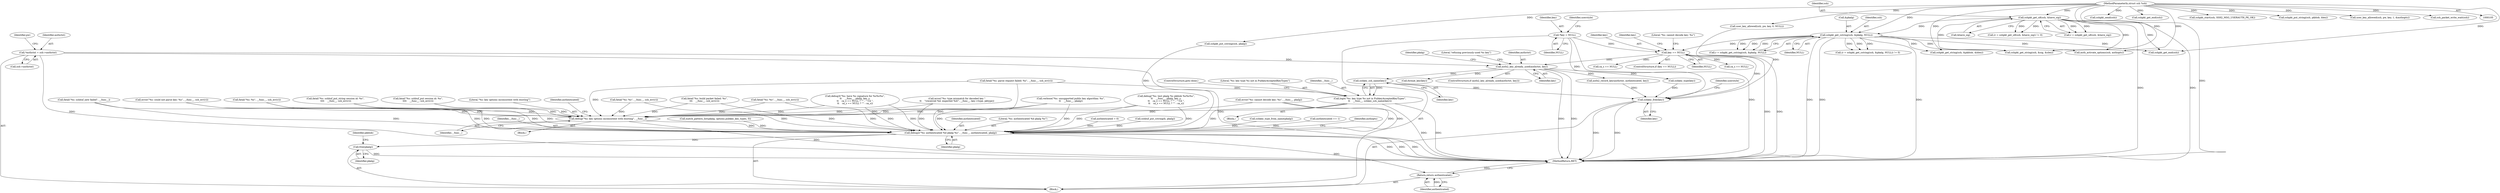 digraph "0_src_779974d35b4859c07bc3cb8a12c74b43b0a7d1e0_1@pointer" {
"1000297" [label="(Call,sshkey_ssh_name(key))"];
"1000275" [label="(Call,auth2_key_already_used(authctxt, key))"];
"1000109" [label="(Call,*authctxt = ssh->authctxt)"];
"1000231" [label="(Call,key == NULL)"];
"1000122" [label="(Call,*key = NULL)"];
"1000178" [label="(Call,sshpkt_get_cstring(ssh, &pkalg, NULL))"];
"1000169" [label="(Call,sshpkt_get_u8(ssh, &have_sig))"];
"1000106" [label="(MethodParameterIn,struct ssh *ssh)"];
"1000294" [label="(Call,logit(\"%s: key type %s not in PubkeyAcceptedKeyTypes\",\n\t\t    __func__, sshkey_ssh_name(key)))"];
"1000642" [label="(Call,debug(\"%s: key options inconsistent with existing\", __func__))"];
"1000648" [label="(Call,debug2(\"%s: authenticated %d pkalg %s\", __func__, authenticated, pkalg))"];
"1000659" [label="(Call,free(pkalg))"];
"1000667" [label="(Return,return authenticated;)"];
"1000655" [label="(Call,sshkey_free(key))"];
"1000123" [label="(Identifier,key)"];
"1000167" [label="(Call,r = sshpkt_get_u8(ssh, &have_sig))"];
"1000574" [label="(Call,user_key_allowed(ssh, pw, key, 0, NULL))"];
"1000656" [label="(Identifier,key)"];
"1000179" [label="(Identifier,ssh)"];
"1000169" [label="(Call,sshpkt_get_u8(ssh, &have_sig))"];
"1000611" [label="(Call,sshpkt_send(ssh))"];
"1000296" [label="(Identifier,__func__)"];
"1000383" [label="(Call,fatal(\"%s: sshbuf_put session id: %s\",\n\t\t\t\t    __func__, ssh_err(r)))"];
"1000669" [label="(MethodReturn,RET)"];
"1000667" [label="(Return,return authenticated;)"];
"1000340" [label="(Call,sshpkt_get_string(ssh, &sig, &slen))"];
"1000302" [label="(Call,format_key(key))"];
"1000324" [label="(Call,ca_s == NULL)"];
"1000318" [label="(Call,debug3(\"%s: have %s signature for %s%s%s\",\n\t\t    __func__, pkalg, key_s,\n\t\t    ca_s == NULL ? \"\" : \" CA \",\n\t\t    ca_s == NULL ? \"\" : ca_s))"];
"1000594" [label="(Call,sshpkt_put_cstring(ssh, pkalg))"];
"1000484" [label="(Call,fatal(\"%s: build packet failed: %s\",\n\t\t\t    __func__, ssh_err(r)))"];
"1000187" [label="(Call,sshpkt_get_string(ssh, &pkblob, &blen))"];
"1000399" [label="(Call,fatal(\"%s: sshbuf_put_string session id: %s\",\n \t\t\t\t    __func__, ssh_err(r)))"];
"1000110" [label="(Identifier,authctxt)"];
"1000230" [label="(ControlStructure,if (key == NULL))"];
"1000537" [label="(Call,auth2_record_key(authctxt, authenticated, key))"];
"1000620" [label="(Call,fatal(\"%s: %s\", __func__, ssh_err(r)))"];
"1000662" [label="(Identifier,pkblob)"];
"1000668" [label="(Identifier,authenticated)"];
"1000287" [label="(Identifier,pkalg)"];
"1000178" [label="(Call,sshpkt_get_cstring(ssh, &pkalg, NULL))"];
"1000274" [label="(ControlStructure,if (auth2_key_already_used(authctxt, key)))"];
"1000281" [label="(Call,sshkey_type(key))"];
"1000280" [label="(Literal,\"refusing previously-used %s key\")"];
"1000275" [label="(Call,auth2_key_already_used(authctxt, key))"];
"1000276" [label="(Identifier,authctxt)"];
"1000651" [label="(Identifier,authenticated)"];
"1000564" [label="(Call,sshpkt_get_end(ssh))"];
"1000649" [label="(Literal,\"%s: authenticated %d pkalg %s\")"];
"1000298" [label="(Identifier,key)"];
"1000648" [label="(Call,debug2(\"%s: authenticated %d pkalg %s\", __func__, authenticated, pkalg))"];
"1000175" [label="(Call,(r = sshpkt_get_cstring(ssh, &pkalg, NULL)) != 0)"];
"1000106" [label="(MethodParameterIn,struct ssh *ssh)"];
"1000194" [label="(Call,fatal(\"%s: parse request failed: %s\", __func__, ssh_err(r)))"];
"1000171" [label="(Call,&have_sig)"];
"1000231" [label="(Call,key == NULL)"];
"1000247" [label="(Call,error(\"%s: type mismatch for decoded key \"\n\t\t    \"(received %d, expected %d)\", __func__, key->type, pktype))"];
"1000128" [label="(Identifier,userstyle)"];
"1000645" [label="(Call,authenticated = 0)"];
"1000299" [label="(ControlStructure,goto done;)"];
"1000350" [label="(Call,sshpkt_get_end(ssh))"];
"1000236" [label="(Literal,\"%s: cannot decode key: %s\")"];
"1000107" [label="(Block,)"];
"1000472" [label="(Call,sshbuf_put_cstring(b, pkalg))"];
"1000295" [label="(Literal,\"%s: key type %s not in PubkeyAcceptedKeyTypes\")"];
"1000208" [label="(Call,verbose(\"%s: unsupported public key algorithm: %s\",\n\t\t    __func__, pkalg))"];
"1000232" [label="(Identifier,key)"];
"1000644" [label="(Identifier,__func__)"];
"1000353" [label="(Call,fatal(\"%s: %s\", __func__, ssh_err(r)))"];
"1000243" [label="(Identifier,key)"];
"1000233" [label="(Identifier,NULL)"];
"1000652" [label="(Identifier,pkalg)"];
"1000201" [label="(Call,sshkey_type_from_name(pkalg))"];
"1000166" [label="(Call,(r = sshpkt_get_u8(ssh, &have_sig)) != 0)"];
"1000633" [label="(Call,authenticated == 1)"];
"1000637" [label="(Call,auth_activate_options(ssh, authopts))"];
"1000659" [label="(Call,free(pkalg))"];
"1000109" [label="(Call,*authctxt = ssh->authctxt)"];
"1000543" [label="(Call,debug(\"%s: test pkalg %s pkblob %s%s%s\",\n\t\t    __func__, pkalg, key_s,\n\t\t    ca_s == NULL ? \"\" : \" CA \",\n\t\t    ca_s == NULL ? \"\" : ca_s))"];
"1000642" [label="(Call,debug(\"%s: key options inconsistent with existing\", __func__))"];
"1000122" [label="(Call,*key = NULL)"];
"1000654" [label="(Identifier,authopts)"];
"1000277" [label="(Identifier,key)"];
"1000170" [label="(Identifier,ssh)"];
"1000586" [label="(Call,sshpkt_start(ssh, SSH2_MSG_USERAUTH_PK_OK))"];
"1000180" [label="(Call,&pkalg)"];
"1000650" [label="(Identifier,__func__)"];
"1000297" [label="(Call,sshkey_ssh_name(key))"];
"1000655" [label="(Call,sshkey_free(key))"];
"1000116" [label="(Identifier,pw)"];
"1000658" [label="(Identifier,userstyle)"];
"1000235" [label="(Call,error(\"%s: cannot decode key: %s\", __func__, pkalg))"];
"1000111" [label="(Call,ssh->authctxt)"];
"1000602" [label="(Call,sshpkt_put_string(ssh, pkblob, blen))"];
"1000641" [label="(Block,)"];
"1000364" [label="(Call,fatal(\"%s: sshbuf_new failed\", __func__))"];
"1000224" [label="(Call,error(\"%s: could not parse key: %s\", __func__, ssh_err(r)))"];
"1000176" [label="(Call,r = sshpkt_get_cstring(ssh, &pkalg, NULL))"];
"1000549" [label="(Call,ca_s == NULL)"];
"1000498" [label="(Call,user_key_allowed(ssh, pw, key, 1, &authopts))"];
"1000660" [label="(Identifier,pkalg)"];
"1000294" [label="(Call,logit(\"%s: key type %s not in PubkeyAcceptedKeyTypes\",\n\t\t    __func__, sshkey_ssh_name(key)))"];
"1000643" [label="(Literal,\"%s: key options inconsistent with existing\")"];
"1000646" [label="(Identifier,authenticated)"];
"1000286" [label="(Call,match_pattern_list(pkalg, options.pubkey_key_types, 0))"];
"1000293" [label="(Block,)"];
"1000617" [label="(Call,ssh_packet_write_wait(ssh))"];
"1000182" [label="(Identifier,NULL)"];
"1000124" [label="(Identifier,NULL)"];
"1000567" [label="(Call,fatal(\"%s: %s\", __func__, ssh_err(r)))"];
"1000297" -> "1000294"  [label="AST: "];
"1000297" -> "1000298"  [label="CFG: "];
"1000298" -> "1000297"  [label="AST: "];
"1000294" -> "1000297"  [label="CFG: "];
"1000297" -> "1000294"  [label="DDG: "];
"1000275" -> "1000297"  [label="DDG: "];
"1000297" -> "1000655"  [label="DDG: "];
"1000275" -> "1000274"  [label="AST: "];
"1000275" -> "1000277"  [label="CFG: "];
"1000276" -> "1000275"  [label="AST: "];
"1000277" -> "1000275"  [label="AST: "];
"1000280" -> "1000275"  [label="CFG: "];
"1000287" -> "1000275"  [label="CFG: "];
"1000275" -> "1000669"  [label="DDG: "];
"1000275" -> "1000669"  [label="DDG: "];
"1000109" -> "1000275"  [label="DDG: "];
"1000231" -> "1000275"  [label="DDG: "];
"1000275" -> "1000281"  [label="DDG: "];
"1000275" -> "1000302"  [label="DDG: "];
"1000275" -> "1000537"  [label="DDG: "];
"1000109" -> "1000107"  [label="AST: "];
"1000109" -> "1000111"  [label="CFG: "];
"1000110" -> "1000109"  [label="AST: "];
"1000111" -> "1000109"  [label="AST: "];
"1000116" -> "1000109"  [label="CFG: "];
"1000109" -> "1000669"  [label="DDG: "];
"1000109" -> "1000669"  [label="DDG: "];
"1000231" -> "1000230"  [label="AST: "];
"1000231" -> "1000233"  [label="CFG: "];
"1000232" -> "1000231"  [label="AST: "];
"1000233" -> "1000231"  [label="AST: "];
"1000236" -> "1000231"  [label="CFG: "];
"1000243" -> "1000231"  [label="CFG: "];
"1000231" -> "1000669"  [label="DDG: "];
"1000231" -> "1000669"  [label="DDG: "];
"1000122" -> "1000231"  [label="DDG: "];
"1000178" -> "1000231"  [label="DDG: "];
"1000231" -> "1000324"  [label="DDG: "];
"1000231" -> "1000549"  [label="DDG: "];
"1000231" -> "1000655"  [label="DDG: "];
"1000122" -> "1000107"  [label="AST: "];
"1000122" -> "1000124"  [label="CFG: "];
"1000123" -> "1000122"  [label="AST: "];
"1000124" -> "1000122"  [label="AST: "];
"1000128" -> "1000122"  [label="CFG: "];
"1000122" -> "1000669"  [label="DDG: "];
"1000122" -> "1000655"  [label="DDG: "];
"1000178" -> "1000176"  [label="AST: "];
"1000178" -> "1000182"  [label="CFG: "];
"1000179" -> "1000178"  [label="AST: "];
"1000180" -> "1000178"  [label="AST: "];
"1000182" -> "1000178"  [label="AST: "];
"1000176" -> "1000178"  [label="CFG: "];
"1000178" -> "1000669"  [label="DDG: "];
"1000178" -> "1000669"  [label="DDG: "];
"1000178" -> "1000669"  [label="DDG: "];
"1000178" -> "1000175"  [label="DDG: "];
"1000178" -> "1000175"  [label="DDG: "];
"1000178" -> "1000175"  [label="DDG: "];
"1000178" -> "1000176"  [label="DDG: "];
"1000178" -> "1000176"  [label="DDG: "];
"1000178" -> "1000176"  [label="DDG: "];
"1000169" -> "1000178"  [label="DDG: "];
"1000106" -> "1000178"  [label="DDG: "];
"1000178" -> "1000187"  [label="DDG: "];
"1000178" -> "1000340"  [label="DDG: "];
"1000178" -> "1000564"  [label="DDG: "];
"1000178" -> "1000637"  [label="DDG: "];
"1000169" -> "1000167"  [label="AST: "];
"1000169" -> "1000171"  [label="CFG: "];
"1000170" -> "1000169"  [label="AST: "];
"1000171" -> "1000169"  [label="AST: "];
"1000167" -> "1000169"  [label="CFG: "];
"1000169" -> "1000669"  [label="DDG: "];
"1000169" -> "1000669"  [label="DDG: "];
"1000169" -> "1000166"  [label="DDG: "];
"1000169" -> "1000166"  [label="DDG: "];
"1000169" -> "1000167"  [label="DDG: "];
"1000169" -> "1000167"  [label="DDG: "];
"1000106" -> "1000169"  [label="DDG: "];
"1000169" -> "1000340"  [label="DDG: "];
"1000169" -> "1000564"  [label="DDG: "];
"1000169" -> "1000637"  [label="DDG: "];
"1000106" -> "1000105"  [label="AST: "];
"1000106" -> "1000669"  [label="DDG: "];
"1000106" -> "1000187"  [label="DDG: "];
"1000106" -> "1000340"  [label="DDG: "];
"1000106" -> "1000350"  [label="DDG: "];
"1000106" -> "1000498"  [label="DDG: "];
"1000106" -> "1000564"  [label="DDG: "];
"1000106" -> "1000574"  [label="DDG: "];
"1000106" -> "1000586"  [label="DDG: "];
"1000106" -> "1000594"  [label="DDG: "];
"1000106" -> "1000602"  [label="DDG: "];
"1000106" -> "1000611"  [label="DDG: "];
"1000106" -> "1000617"  [label="DDG: "];
"1000106" -> "1000637"  [label="DDG: "];
"1000294" -> "1000293"  [label="AST: "];
"1000295" -> "1000294"  [label="AST: "];
"1000296" -> "1000294"  [label="AST: "];
"1000299" -> "1000294"  [label="CFG: "];
"1000294" -> "1000669"  [label="DDG: "];
"1000294" -> "1000669"  [label="DDG: "];
"1000194" -> "1000294"  [label="DDG: "];
"1000294" -> "1000642"  [label="DDG: "];
"1000294" -> "1000648"  [label="DDG: "];
"1000642" -> "1000641"  [label="AST: "];
"1000642" -> "1000644"  [label="CFG: "];
"1000643" -> "1000642"  [label="AST: "];
"1000644" -> "1000642"  [label="AST: "];
"1000646" -> "1000642"  [label="CFG: "];
"1000642" -> "1000669"  [label="DDG: "];
"1000484" -> "1000642"  [label="DDG: "];
"1000620" -> "1000642"  [label="DDG: "];
"1000235" -> "1000642"  [label="DDG: "];
"1000364" -> "1000642"  [label="DDG: "];
"1000543" -> "1000642"  [label="DDG: "];
"1000318" -> "1000642"  [label="DDG: "];
"1000194" -> "1000642"  [label="DDG: "];
"1000353" -> "1000642"  [label="DDG: "];
"1000567" -> "1000642"  [label="DDG: "];
"1000208" -> "1000642"  [label="DDG: "];
"1000224" -> "1000642"  [label="DDG: "];
"1000399" -> "1000642"  [label="DDG: "];
"1000383" -> "1000642"  [label="DDG: "];
"1000247" -> "1000642"  [label="DDG: "];
"1000642" -> "1000648"  [label="DDG: "];
"1000648" -> "1000107"  [label="AST: "];
"1000648" -> "1000652"  [label="CFG: "];
"1000649" -> "1000648"  [label="AST: "];
"1000650" -> "1000648"  [label="AST: "];
"1000651" -> "1000648"  [label="AST: "];
"1000652" -> "1000648"  [label="AST: "];
"1000654" -> "1000648"  [label="CFG: "];
"1000648" -> "1000669"  [label="DDG: "];
"1000648" -> "1000669"  [label="DDG: "];
"1000648" -> "1000669"  [label="DDG: "];
"1000484" -> "1000648"  [label="DDG: "];
"1000620" -> "1000648"  [label="DDG: "];
"1000235" -> "1000648"  [label="DDG: "];
"1000235" -> "1000648"  [label="DDG: "];
"1000364" -> "1000648"  [label="DDG: "];
"1000543" -> "1000648"  [label="DDG: "];
"1000543" -> "1000648"  [label="DDG: "];
"1000318" -> "1000648"  [label="DDG: "];
"1000318" -> "1000648"  [label="DDG: "];
"1000194" -> "1000648"  [label="DDG: "];
"1000353" -> "1000648"  [label="DDG: "];
"1000567" -> "1000648"  [label="DDG: "];
"1000208" -> "1000648"  [label="DDG: "];
"1000208" -> "1000648"  [label="DDG: "];
"1000224" -> "1000648"  [label="DDG: "];
"1000399" -> "1000648"  [label="DDG: "];
"1000383" -> "1000648"  [label="DDG: "];
"1000247" -> "1000648"  [label="DDG: "];
"1000645" -> "1000648"  [label="DDG: "];
"1000633" -> "1000648"  [label="DDG: "];
"1000286" -> "1000648"  [label="DDG: "];
"1000594" -> "1000648"  [label="DDG: "];
"1000472" -> "1000648"  [label="DDG: "];
"1000201" -> "1000648"  [label="DDG: "];
"1000648" -> "1000659"  [label="DDG: "];
"1000648" -> "1000667"  [label="DDG: "];
"1000659" -> "1000107"  [label="AST: "];
"1000659" -> "1000660"  [label="CFG: "];
"1000660" -> "1000659"  [label="AST: "];
"1000662" -> "1000659"  [label="CFG: "];
"1000659" -> "1000669"  [label="DDG: "];
"1000667" -> "1000107"  [label="AST: "];
"1000667" -> "1000668"  [label="CFG: "];
"1000668" -> "1000667"  [label="AST: "];
"1000669" -> "1000667"  [label="CFG: "];
"1000667" -> "1000669"  [label="DDG: "];
"1000668" -> "1000667"  [label="DDG: "];
"1000655" -> "1000107"  [label="AST: "];
"1000655" -> "1000656"  [label="CFG: "];
"1000656" -> "1000655"  [label="AST: "];
"1000658" -> "1000655"  [label="CFG: "];
"1000655" -> "1000669"  [label="DDG: "];
"1000655" -> "1000669"  [label="DDG: "];
"1000537" -> "1000655"  [label="DDG: "];
"1000281" -> "1000655"  [label="DDG: "];
"1000574" -> "1000655"  [label="DDG: "];
}

